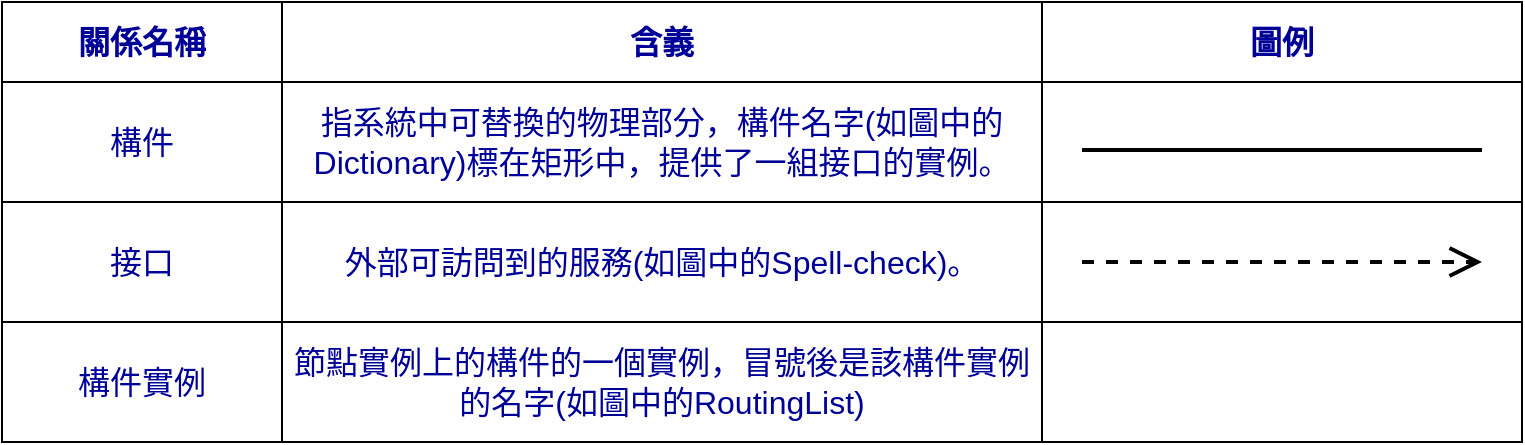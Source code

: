 <mxfile version="22.0.8" type="github">
  <diagram name="第 1 页" id="wbMzKwrL_3hDm419qJ9x">
    <mxGraphModel dx="1050" dy="534" grid="1" gridSize="10" guides="1" tooltips="1" connect="1" arrows="1" fold="1" page="1" pageScale="1" pageWidth="827" pageHeight="1169" math="0" shadow="0">
      <root>
        <mxCell id="0" />
        <mxCell id="1" parent="0" />
        <mxCell id="q28wz7RBDAjsr5voCHpd-1" value="" style="shape=table;startSize=0;container=1;collapsible=0;childLayout=tableLayout;fontSize=16;" parent="1" vertex="1">
          <mxGeometry x="40" y="40" width="760" height="220" as="geometry" />
        </mxCell>
        <mxCell id="q28wz7RBDAjsr5voCHpd-68" style="shape=tableRow;horizontal=0;startSize=0;swimlaneHead=0;swimlaneBody=0;strokeColor=inherit;top=0;left=0;bottom=0;right=0;collapsible=0;dropTarget=0;fillColor=none;points=[[0,0.5],[1,0.5]];portConstraint=eastwest;fontSize=16;" parent="q28wz7RBDAjsr5voCHpd-1" vertex="1">
          <mxGeometry width="760" height="40" as="geometry" />
        </mxCell>
        <mxCell id="q28wz7RBDAjsr5voCHpd-69" value="&lt;font color=&quot;#000099&quot;&gt;&lt;b&gt;關係名稱&lt;/b&gt;&lt;/font&gt;" style="shape=partialRectangle;html=1;whiteSpace=wrap;connectable=0;strokeColor=inherit;overflow=hidden;fillColor=none;top=0;left=0;bottom=0;right=0;pointerEvents=1;fontSize=16;" parent="q28wz7RBDAjsr5voCHpd-68" vertex="1">
          <mxGeometry width="140" height="40" as="geometry">
            <mxRectangle width="140" height="40" as="alternateBounds" />
          </mxGeometry>
        </mxCell>
        <mxCell id="q28wz7RBDAjsr5voCHpd-70" value="&lt;font color=&quot;#000099&quot;&gt;&lt;b&gt;含義&lt;/b&gt;&lt;/font&gt;" style="shape=partialRectangle;html=1;whiteSpace=wrap;connectable=0;strokeColor=inherit;overflow=hidden;fillColor=none;top=0;left=0;bottom=0;right=0;pointerEvents=1;fontSize=16;" parent="q28wz7RBDAjsr5voCHpd-68" vertex="1">
          <mxGeometry x="140" width="380" height="40" as="geometry">
            <mxRectangle width="380" height="40" as="alternateBounds" />
          </mxGeometry>
        </mxCell>
        <mxCell id="q28wz7RBDAjsr5voCHpd-71" value="&lt;b&gt;&lt;font color=&quot;#000099&quot;&gt;圖例&lt;/font&gt;&lt;/b&gt;" style="shape=partialRectangle;html=1;whiteSpace=wrap;connectable=0;strokeColor=inherit;overflow=hidden;fillColor=none;top=0;left=0;bottom=0;right=0;pointerEvents=1;fontSize=16;" parent="q28wz7RBDAjsr5voCHpd-68" vertex="1">
          <mxGeometry x="520" width="240" height="40" as="geometry">
            <mxRectangle width="240" height="40" as="alternateBounds" />
          </mxGeometry>
        </mxCell>
        <mxCell id="q28wz7RBDAjsr5voCHpd-53" style="shape=tableRow;horizontal=0;startSize=0;swimlaneHead=0;swimlaneBody=0;strokeColor=inherit;top=0;left=0;bottom=0;right=0;collapsible=0;dropTarget=0;fillColor=none;points=[[0,0.5],[1,0.5]];portConstraint=eastwest;fontSize=16;" parent="q28wz7RBDAjsr5voCHpd-1" vertex="1">
          <mxGeometry y="40" width="760" height="60" as="geometry" />
        </mxCell>
        <mxCell id="q28wz7RBDAjsr5voCHpd-54" value="&lt;font color=&quot;#000099&quot;&gt;構件&lt;/font&gt;" style="shape=partialRectangle;html=1;whiteSpace=wrap;connectable=0;strokeColor=inherit;overflow=hidden;fillColor=none;top=0;left=0;bottom=0;right=0;pointerEvents=1;fontSize=16;" parent="q28wz7RBDAjsr5voCHpd-53" vertex="1">
          <mxGeometry width="140" height="60" as="geometry">
            <mxRectangle width="140" height="60" as="alternateBounds" />
          </mxGeometry>
        </mxCell>
        <mxCell id="q28wz7RBDAjsr5voCHpd-55" value="&lt;font color=&quot;#000099&quot;&gt;指系統中可替換的物理部分，構件名字(如圖中的Dictionary)標在矩形中，提供了一組接口的實例。&lt;/font&gt;" style="shape=partialRectangle;html=1;whiteSpace=wrap;connectable=0;strokeColor=inherit;overflow=hidden;fillColor=none;top=0;left=0;bottom=0;right=0;pointerEvents=1;fontSize=16;" parent="q28wz7RBDAjsr5voCHpd-53" vertex="1">
          <mxGeometry x="140" width="380" height="60" as="geometry">
            <mxRectangle width="380" height="60" as="alternateBounds" />
          </mxGeometry>
        </mxCell>
        <mxCell id="q28wz7RBDAjsr5voCHpd-56" style="shape=partialRectangle;html=1;whiteSpace=wrap;connectable=0;strokeColor=inherit;overflow=hidden;fillColor=none;top=0;left=0;bottom=0;right=0;pointerEvents=1;fontSize=16;" parent="q28wz7RBDAjsr5voCHpd-53" vertex="1">
          <mxGeometry x="520" width="240" height="60" as="geometry">
            <mxRectangle width="240" height="60" as="alternateBounds" />
          </mxGeometry>
        </mxCell>
        <mxCell id="q28wz7RBDAjsr5voCHpd-2" value="" style="shape=tableRow;horizontal=0;startSize=0;swimlaneHead=0;swimlaneBody=0;strokeColor=inherit;top=0;left=0;bottom=0;right=0;collapsible=0;dropTarget=0;fillColor=none;points=[[0,0.5],[1,0.5]];portConstraint=eastwest;fontSize=16;" parent="q28wz7RBDAjsr5voCHpd-1" vertex="1">
          <mxGeometry y="100" width="760" height="60" as="geometry" />
        </mxCell>
        <mxCell id="q28wz7RBDAjsr5voCHpd-47" value="&lt;font color=&quot;#000099&quot;&gt;接口&lt;/font&gt;" style="shape=partialRectangle;html=1;whiteSpace=wrap;connectable=0;strokeColor=inherit;overflow=hidden;fillColor=none;top=0;left=0;bottom=0;right=0;pointerEvents=1;fontSize=16;" parent="q28wz7RBDAjsr5voCHpd-2" vertex="1">
          <mxGeometry width="140" height="60" as="geometry">
            <mxRectangle width="140" height="60" as="alternateBounds" />
          </mxGeometry>
        </mxCell>
        <mxCell id="q28wz7RBDAjsr5voCHpd-50" value="&lt;font color=&quot;#000099&quot;&gt;外部可訪問到的服務(如圖中的Spell-check)。&lt;/font&gt;" style="shape=partialRectangle;html=1;whiteSpace=wrap;connectable=0;strokeColor=inherit;overflow=hidden;fillColor=none;top=0;left=0;bottom=0;right=0;pointerEvents=1;fontSize=16;" parent="q28wz7RBDAjsr5voCHpd-2" vertex="1">
          <mxGeometry x="140" width="380" height="60" as="geometry">
            <mxRectangle width="380" height="60" as="alternateBounds" />
          </mxGeometry>
        </mxCell>
        <mxCell id="q28wz7RBDAjsr5voCHpd-38" style="shape=partialRectangle;html=1;whiteSpace=wrap;connectable=0;strokeColor=inherit;overflow=hidden;fillColor=none;top=0;left=0;bottom=0;right=0;pointerEvents=1;fontSize=16;" parent="q28wz7RBDAjsr5voCHpd-2" vertex="1">
          <mxGeometry x="520" width="240" height="60" as="geometry">
            <mxRectangle width="240" height="60" as="alternateBounds" />
          </mxGeometry>
        </mxCell>
        <mxCell id="XVJa1pq6P9F4Pe21r-I6-1" style="shape=tableRow;horizontal=0;startSize=0;swimlaneHead=0;swimlaneBody=0;strokeColor=inherit;top=0;left=0;bottom=0;right=0;collapsible=0;dropTarget=0;fillColor=none;points=[[0,0.5],[1,0.5]];portConstraint=eastwest;fontSize=16;" vertex="1" parent="q28wz7RBDAjsr5voCHpd-1">
          <mxGeometry y="160" width="760" height="60" as="geometry" />
        </mxCell>
        <mxCell id="XVJa1pq6P9F4Pe21r-I6-2" value="&lt;font color=&quot;#000099&quot;&gt;構件實例&lt;/font&gt;" style="shape=partialRectangle;html=1;whiteSpace=wrap;connectable=0;strokeColor=inherit;overflow=hidden;fillColor=none;top=0;left=0;bottom=0;right=0;pointerEvents=1;fontSize=16;" vertex="1" parent="XVJa1pq6P9F4Pe21r-I6-1">
          <mxGeometry width="140" height="60" as="geometry">
            <mxRectangle width="140" height="60" as="alternateBounds" />
          </mxGeometry>
        </mxCell>
        <mxCell id="XVJa1pq6P9F4Pe21r-I6-3" value="&lt;font color=&quot;#000099&quot;&gt;節點實例上的構件的一個實例，冒號後是該構件實例的名字(如圖中的RoutingList)&lt;/font&gt;" style="shape=partialRectangle;html=1;whiteSpace=wrap;connectable=0;strokeColor=inherit;overflow=hidden;fillColor=none;top=0;left=0;bottom=0;right=0;pointerEvents=1;fontSize=16;" vertex="1" parent="XVJa1pq6P9F4Pe21r-I6-1">
          <mxGeometry x="140" width="380" height="60" as="geometry">
            <mxRectangle width="380" height="60" as="alternateBounds" />
          </mxGeometry>
        </mxCell>
        <mxCell id="XVJa1pq6P9F4Pe21r-I6-4" style="shape=partialRectangle;html=1;whiteSpace=wrap;connectable=0;strokeColor=inherit;overflow=hidden;fillColor=none;top=0;left=0;bottom=0;right=0;pointerEvents=1;fontSize=16;" vertex="1" parent="XVJa1pq6P9F4Pe21r-I6-1">
          <mxGeometry x="520" width="240" height="60" as="geometry">
            <mxRectangle width="240" height="60" as="alternateBounds" />
          </mxGeometry>
        </mxCell>
        <mxCell id="q28wz7RBDAjsr5voCHpd-72" value="" style="line;strokeWidth=2;fillColor=none;align=left;verticalAlign=middle;spacingTop=-1;spacingLeft=3;spacingRight=3;rotatable=0;labelPosition=right;points=[];portConstraint=eastwest;strokeColor=inherit;" parent="1" vertex="1">
          <mxGeometry x="580" y="110" width="200" height="8" as="geometry" />
        </mxCell>
        <mxCell id="q28wz7RBDAjsr5voCHpd-75" value="" style="endArrow=open;endFill=1;endSize=12;html=1;rounded=0;dashed=1;strokeWidth=2;" parent="1" edge="1">
          <mxGeometry width="160" relative="1" as="geometry">
            <mxPoint x="580" y="170" as="sourcePoint" />
            <mxPoint x="780" y="170" as="targetPoint" />
          </mxGeometry>
        </mxCell>
      </root>
    </mxGraphModel>
  </diagram>
</mxfile>
